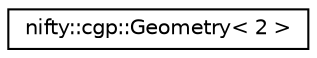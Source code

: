 digraph "Graphical Class Hierarchy"
{
  edge [fontname="Helvetica",fontsize="10",labelfontname="Helvetica",labelfontsize="10"];
  node [fontname="Helvetica",fontsize="10",shape=record];
  rankdir="LR";
  Node1 [label="nifty::cgp::Geometry\< 2 \>",height=0.2,width=0.4,color="black", fillcolor="white", style="filled",URL="$classnifty_1_1cgp_1_1Geometry_3_012_01_4.html"];
}
